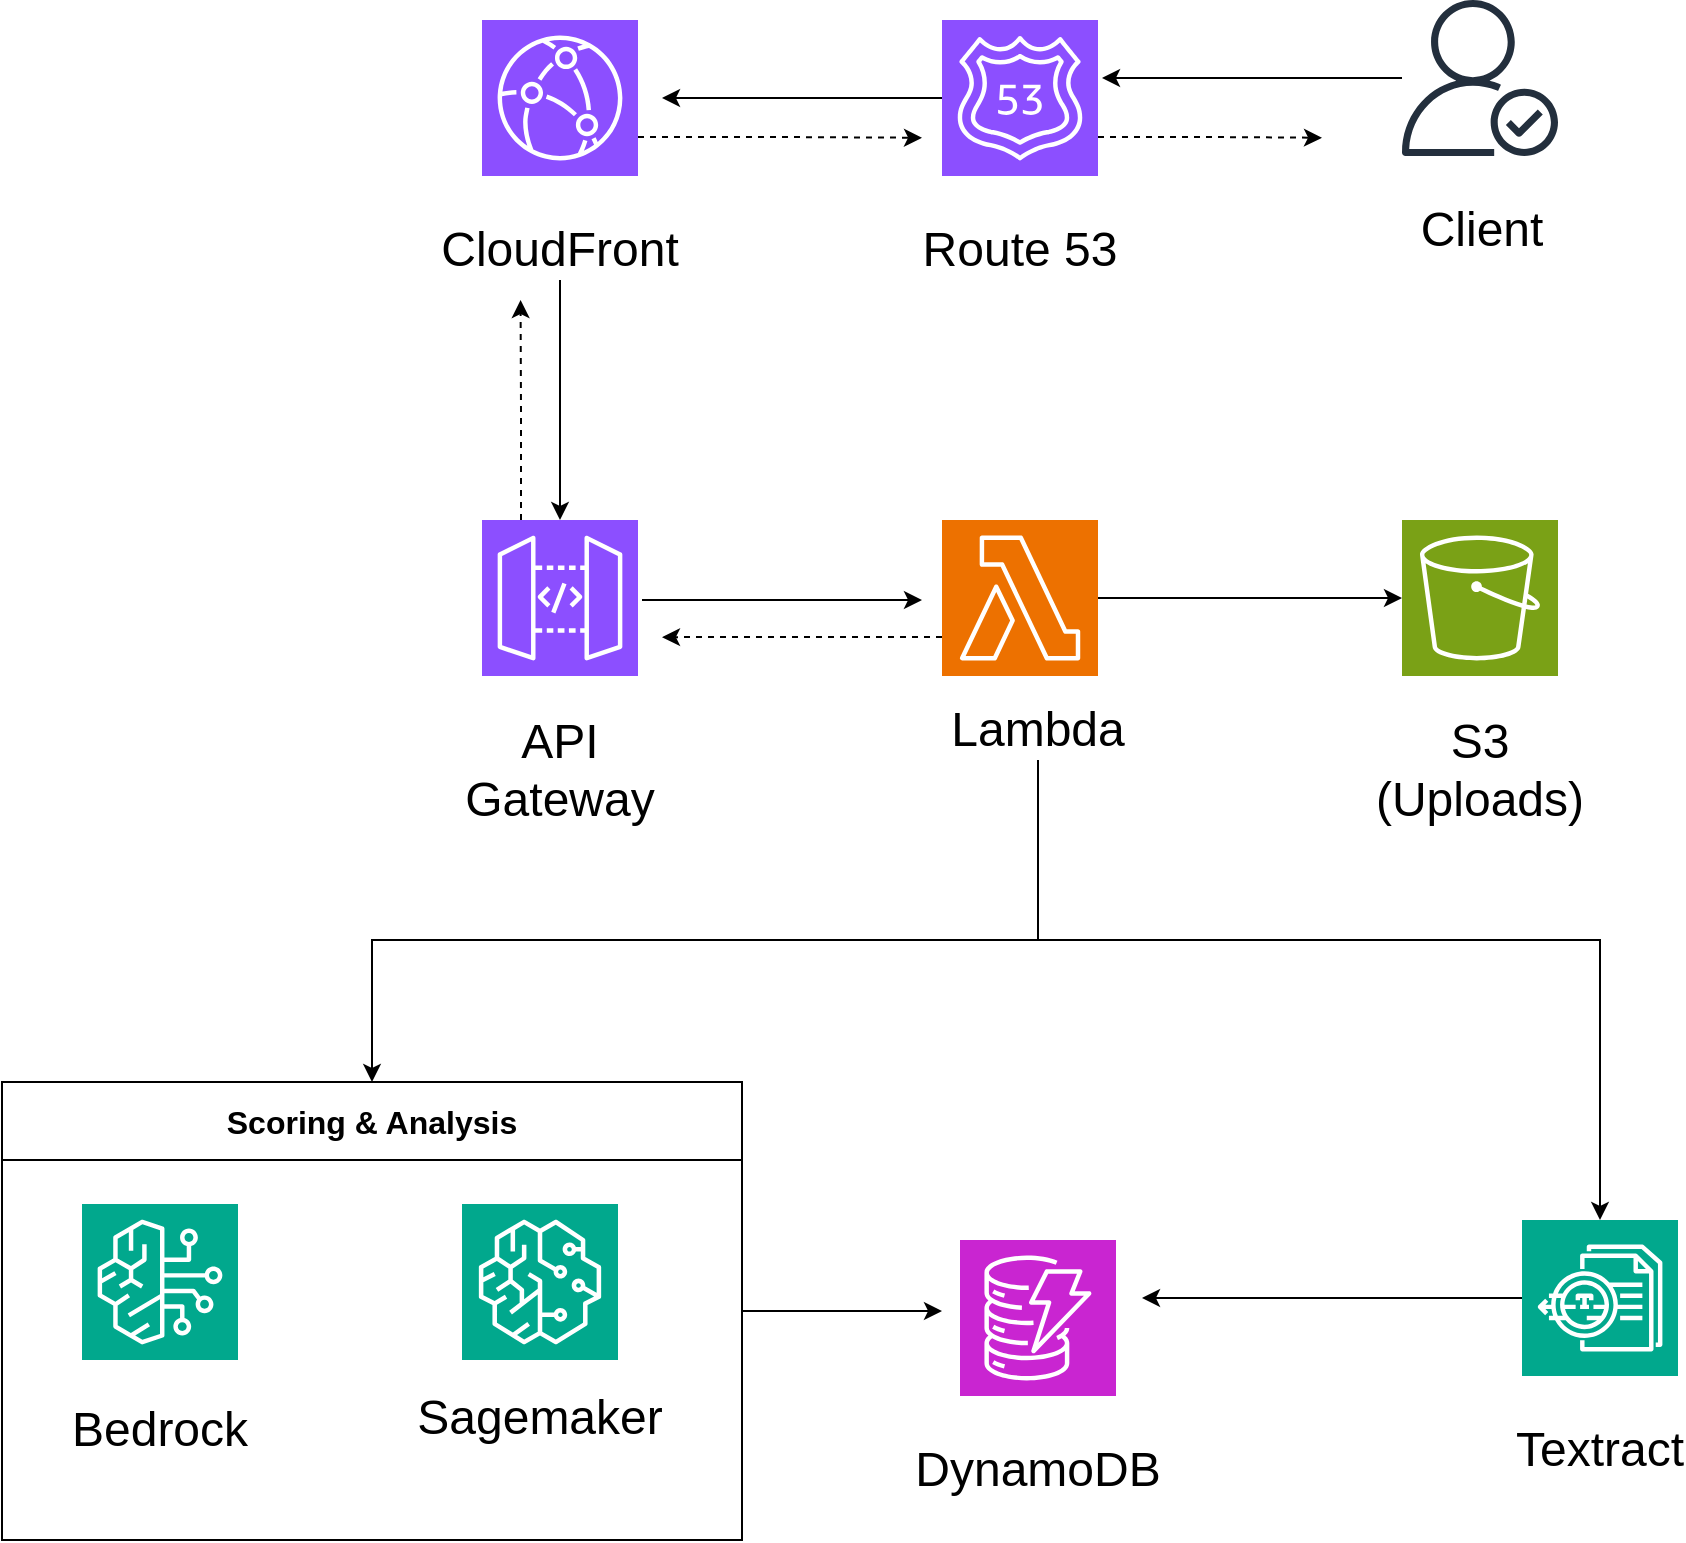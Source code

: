 <mxfile version="26.0.13">
  <diagram id="Ht1M8jgEwFfnCIfOTk4-" name="Page-1">
    <mxGraphModel dx="921" dy="1446" grid="1" gridSize="10" guides="1" tooltips="1" connect="1" arrows="1" fold="1" page="1" pageScale="1" pageWidth="1169" pageHeight="827" math="0" shadow="0">
      <root>
        <mxCell id="0" />
        <mxCell id="1" parent="0" />
        <mxCell id="ecQC0KXECeGRbHWp2cq--29" style="edgeStyle=orthogonalEdgeStyle;rounded=0;orthogonalLoop=1;jettySize=auto;html=1;" edge="1" parent="1" source="ecQC0KXECeGRbHWp2cq--1" target="ecQC0KXECeGRbHWp2cq--8">
          <mxGeometry relative="1" as="geometry" />
        </mxCell>
        <mxCell id="ecQC0KXECeGRbHWp2cq--43" style="edgeStyle=orthogonalEdgeStyle;rounded=0;orthogonalLoop=1;jettySize=auto;html=1;exitX=0;exitY=0.75;exitDx=0;exitDy=0;exitPerimeter=0;dashed=1;" edge="1" parent="1" source="ecQC0KXECeGRbHWp2cq--1">
          <mxGeometry relative="1" as="geometry">
            <mxPoint x="520" y="38.571" as="targetPoint" />
          </mxGeometry>
        </mxCell>
        <mxCell id="ecQC0KXECeGRbHWp2cq--1" value="" style="sketch=0;points=[[0,0,0],[0.25,0,0],[0.5,0,0],[0.75,0,0],[1,0,0],[0,1,0],[0.25,1,0],[0.5,1,0],[0.75,1,0],[1,1,0],[0,0.25,0],[0,0.5,0],[0,0.75,0],[1,0.25,0],[1,0.5,0],[1,0.75,0]];outlineConnect=0;fontColor=#232F3E;fillColor=#ED7100;strokeColor=#ffffff;dashed=0;verticalLabelPosition=bottom;verticalAlign=top;align=center;html=1;fontSize=12;fontStyle=0;aspect=fixed;shape=mxgraph.aws4.resourceIcon;resIcon=mxgraph.aws4.lambda;" vertex="1" parent="1">
          <mxGeometry x="660" y="-20" width="78" height="78" as="geometry" />
        </mxCell>
        <mxCell id="ecQC0KXECeGRbHWp2cq--64" style="edgeStyle=orthogonalEdgeStyle;rounded=0;orthogonalLoop=1;jettySize=auto;html=1;exitX=1;exitY=0.75;exitDx=0;exitDy=0;exitPerimeter=0;dashed=1;" edge="1" parent="1" source="ecQC0KXECeGRbHWp2cq--6">
          <mxGeometry relative="1" as="geometry">
            <mxPoint x="650" y="-211.13" as="targetPoint" />
          </mxGeometry>
        </mxCell>
        <mxCell id="ecQC0KXECeGRbHWp2cq--6" value="" style="sketch=0;points=[[0,0,0],[0.25,0,0],[0.5,0,0],[0.75,0,0],[1,0,0],[0,1,0],[0.25,1,0],[0.5,1,0],[0.75,1,0],[1,1,0],[0,0.25,0],[0,0.5,0],[0,0.75,0],[1,0.25,0],[1,0.5,0],[1,0.75,0]];outlineConnect=0;fontColor=#232F3E;fillColor=#8C4FFF;strokeColor=#ffffff;dashed=0;verticalLabelPosition=bottom;verticalAlign=top;align=center;html=1;fontSize=12;fontStyle=0;aspect=fixed;shape=mxgraph.aws4.resourceIcon;resIcon=mxgraph.aws4.cloudfront;" vertex="1" parent="1">
          <mxGeometry x="430" y="-270" width="78" height="78" as="geometry" />
        </mxCell>
        <mxCell id="ecQC0KXECeGRbHWp2cq--42" style="edgeStyle=orthogonalEdgeStyle;rounded=0;orthogonalLoop=1;jettySize=auto;html=1;exitX=0.25;exitY=0;exitDx=0;exitDy=0;exitPerimeter=0;dashed=1;" edge="1" parent="1" source="ecQC0KXECeGRbHWp2cq--7">
          <mxGeometry relative="1" as="geometry">
            <mxPoint x="449.286" y="-130" as="targetPoint" />
          </mxGeometry>
        </mxCell>
        <mxCell id="ecQC0KXECeGRbHWp2cq--7" value="" style="sketch=0;points=[[0,0,0],[0.25,0,0],[0.5,0,0],[0.75,0,0],[1,0,0],[0,1,0],[0.25,1,0],[0.5,1,0],[0.75,1,0],[1,1,0],[0,0.25,0],[0,0.5,0],[0,0.75,0],[1,0.25,0],[1,0.5,0],[1,0.75,0]];outlineConnect=0;fontColor=#232F3E;fillColor=#8C4FFF;strokeColor=#ffffff;dashed=0;verticalLabelPosition=bottom;verticalAlign=top;align=center;html=1;fontSize=12;fontStyle=0;aspect=fixed;shape=mxgraph.aws4.resourceIcon;resIcon=mxgraph.aws4.api_gateway;" vertex="1" parent="1">
          <mxGeometry x="430" y="-20" width="78" height="78" as="geometry" />
        </mxCell>
        <mxCell id="ecQC0KXECeGRbHWp2cq--8" value="" style="sketch=0;points=[[0,0,0],[0.25,0,0],[0.5,0,0],[0.75,0,0],[1,0,0],[0,1,0],[0.25,1,0],[0.5,1,0],[0.75,1,0],[1,1,0],[0,0.25,0],[0,0.5,0],[0,0.75,0],[1,0.25,0],[1,0.5,0],[1,0.75,0]];outlineConnect=0;fontColor=#232F3E;fillColor=#7AA116;strokeColor=#ffffff;dashed=0;verticalLabelPosition=bottom;verticalAlign=top;align=center;html=1;fontSize=12;fontStyle=0;aspect=fixed;shape=mxgraph.aws4.resourceIcon;resIcon=mxgraph.aws4.s3;" vertex="1" parent="1">
          <mxGeometry x="890" y="-20" width="78" height="78" as="geometry" />
        </mxCell>
        <mxCell id="ecQC0KXECeGRbHWp2cq--15" value="CloudFront" style="text;strokeColor=none;align=center;fillColor=none;html=1;verticalAlign=middle;whiteSpace=wrap;rounded=0;strokeWidth=18;fontSize=24;" vertex="1" parent="1">
          <mxGeometry x="439" y="-170" width="60" height="30" as="geometry" />
        </mxCell>
        <mxCell id="ecQC0KXECeGRbHWp2cq--16" value="API Gateway" style="text;strokeColor=none;align=center;fillColor=none;html=1;verticalAlign=middle;whiteSpace=wrap;rounded=0;strokeWidth=18;fontSize=24;" vertex="1" parent="1">
          <mxGeometry x="439" y="90" width="60" height="30" as="geometry" />
        </mxCell>
        <mxCell id="ecQC0KXECeGRbHWp2cq--47" style="edgeStyle=orthogonalEdgeStyle;rounded=0;orthogonalLoop=1;jettySize=auto;html=1;entryX=0.5;entryY=0;entryDx=0;entryDy=0;" edge="1" parent="1" source="ecQC0KXECeGRbHWp2cq--17" target="ecQC0KXECeGRbHWp2cq--46">
          <mxGeometry relative="1" as="geometry">
            <Array as="points">
              <mxPoint x="708" y="190" />
              <mxPoint x="375" y="190" />
            </Array>
          </mxGeometry>
        </mxCell>
        <mxCell id="ecQC0KXECeGRbHWp2cq--17" value="Lambda" style="text;strokeColor=none;align=center;fillColor=none;html=1;verticalAlign=middle;whiteSpace=wrap;rounded=0;strokeWidth=18;fontSize=24;" vertex="1" parent="1">
          <mxGeometry x="678" y="70" width="60" height="30" as="geometry" />
        </mxCell>
        <mxCell id="ecQC0KXECeGRbHWp2cq--18" value="S3 (Uploads)" style="text;strokeColor=none;align=center;fillColor=none;html=1;verticalAlign=middle;whiteSpace=wrap;rounded=0;strokeWidth=18;fontSize=24;" vertex="1" parent="1">
          <mxGeometry x="899" y="90" width="60" height="30" as="geometry" />
        </mxCell>
        <mxCell id="ecQC0KXECeGRbHWp2cq--27" value="" style="endArrow=classic;html=1;rounded=0;" edge="1" parent="1">
          <mxGeometry width="50" height="50" relative="1" as="geometry">
            <mxPoint x="510" y="20" as="sourcePoint" />
            <mxPoint x="650" y="20" as="targetPoint" />
          </mxGeometry>
        </mxCell>
        <mxCell id="ecQC0KXECeGRbHWp2cq--28" style="edgeStyle=orthogonalEdgeStyle;rounded=0;orthogonalLoop=1;jettySize=auto;html=1;entryX=0.5;entryY=0;entryDx=0;entryDy=0;entryPerimeter=0;" edge="1" parent="1" source="ecQC0KXECeGRbHWp2cq--15" target="ecQC0KXECeGRbHWp2cq--7">
          <mxGeometry relative="1" as="geometry" />
        </mxCell>
        <mxCell id="ecQC0KXECeGRbHWp2cq--30" value="" style="group" vertex="1" connectable="0" parent="1">
          <mxGeometry x="950" y="330" width="78" height="130" as="geometry" />
        </mxCell>
        <mxCell id="ecQC0KXECeGRbHWp2cq--52" style="edgeStyle=orthogonalEdgeStyle;rounded=0;orthogonalLoop=1;jettySize=auto;html=1;" edge="1" parent="ecQC0KXECeGRbHWp2cq--30" source="ecQC0KXECeGRbHWp2cq--9">
          <mxGeometry relative="1" as="geometry">
            <mxPoint x="-190" y="39" as="targetPoint" />
          </mxGeometry>
        </mxCell>
        <mxCell id="ecQC0KXECeGRbHWp2cq--9" value="" style="sketch=0;points=[[0,0,0],[0.25,0,0],[0.5,0,0],[0.75,0,0],[1,0,0],[0,1,0],[0.25,1,0],[0.5,1,0],[0.75,1,0],[1,1,0],[0,0.25,0],[0,0.5,0],[0,0.75,0],[1,0.25,0],[1,0.5,0],[1,0.75,0]];outlineConnect=0;fontColor=#232F3E;fillColor=#01A88D;strokeColor=#ffffff;dashed=0;verticalLabelPosition=bottom;verticalAlign=top;align=center;html=1;fontSize=12;fontStyle=0;aspect=fixed;shape=mxgraph.aws4.resourceIcon;resIcon=mxgraph.aws4.textract;" vertex="1" parent="ecQC0KXECeGRbHWp2cq--30">
          <mxGeometry width="78" height="78" as="geometry" />
        </mxCell>
        <mxCell id="ecQC0KXECeGRbHWp2cq--19" value="Textract" style="text;strokeColor=none;align=center;fillColor=none;html=1;verticalAlign=middle;whiteSpace=wrap;rounded=0;strokeWidth=18;fontSize=24;" vertex="1" parent="ecQC0KXECeGRbHWp2cq--30">
          <mxGeometry x="9" y="100" width="60" height="30" as="geometry" />
        </mxCell>
        <mxCell id="ecQC0KXECeGRbHWp2cq--33" value="" style="group" vertex="1" connectable="0" parent="1">
          <mxGeometry x="669" y="340" width="78" height="130" as="geometry" />
        </mxCell>
        <mxCell id="ecQC0KXECeGRbHWp2cq--2" value="" style="sketch=0;points=[[0,0,0],[0.25,0,0],[0.5,0,0],[0.75,0,0],[1,0,0],[0,1,0],[0.25,1,0],[0.5,1,0],[0.75,1,0],[1,1,0],[0,0.25,0],[0,0.5,0],[0,0.75,0],[1,0.25,0],[1,0.5,0],[1,0.75,0]];outlineConnect=0;fontColor=#232F3E;fillColor=#C925D1;strokeColor=#ffffff;dashed=0;verticalLabelPosition=bottom;verticalAlign=top;align=center;html=1;fontSize=12;fontStyle=0;aspect=fixed;shape=mxgraph.aws4.resourceIcon;resIcon=mxgraph.aws4.dynamodb;" vertex="1" parent="ecQC0KXECeGRbHWp2cq--33">
          <mxGeometry width="78" height="78" as="geometry" />
        </mxCell>
        <mxCell id="ecQC0KXECeGRbHWp2cq--22" value="DynamoDB" style="text;strokeColor=none;align=center;fillColor=none;html=1;verticalAlign=middle;whiteSpace=wrap;rounded=0;strokeWidth=18;fontSize=24;" vertex="1" parent="ecQC0KXECeGRbHWp2cq--33">
          <mxGeometry x="9" y="100" width="60" height="30" as="geometry" />
        </mxCell>
        <mxCell id="ecQC0KXECeGRbHWp2cq--35" style="edgeStyle=orthogonalEdgeStyle;rounded=0;orthogonalLoop=1;jettySize=auto;html=1;entryX=0.5;entryY=0;entryDx=0;entryDy=0;entryPerimeter=0;" edge="1" parent="1" source="ecQC0KXECeGRbHWp2cq--17" target="ecQC0KXECeGRbHWp2cq--9">
          <mxGeometry relative="1" as="geometry">
            <Array as="points">
              <mxPoint x="708" y="190" />
              <mxPoint x="989" y="190" />
            </Array>
          </mxGeometry>
        </mxCell>
        <mxCell id="ecQC0KXECeGRbHWp2cq--54" style="edgeStyle=orthogonalEdgeStyle;rounded=0;orthogonalLoop=1;jettySize=auto;html=1;" edge="1" parent="1" source="ecQC0KXECeGRbHWp2cq--46">
          <mxGeometry relative="1" as="geometry">
            <mxPoint x="660" y="375.5" as="targetPoint" />
          </mxGeometry>
        </mxCell>
        <mxCell id="ecQC0KXECeGRbHWp2cq--46" value="&lt;font style=&quot;font-size: 16px; line-height: 200%;&quot;&gt;Scoring &amp;amp; Analysis&lt;/font&gt;" style="swimlane;whiteSpace=wrap;html=1;startSize=39;" vertex="1" parent="1">
          <mxGeometry x="190" y="261" width="370" height="229" as="geometry" />
        </mxCell>
        <mxCell id="ecQC0KXECeGRbHWp2cq--34" value="" style="group" vertex="1" connectable="0" parent="ecQC0KXECeGRbHWp2cq--46">
          <mxGeometry x="40" y="61" width="78" height="128" as="geometry" />
        </mxCell>
        <mxCell id="ecQC0KXECeGRbHWp2cq--10" value="" style="sketch=0;points=[[0,0,0],[0.25,0,0],[0.5,0,0],[0.75,0,0],[1,0,0],[0,1,0],[0.25,1,0],[0.5,1,0],[0.75,1,0],[1,1,0],[0,0.25,0],[0,0.5,0],[0,0.75,0],[1,0.25,0],[1,0.5,0],[1,0.75,0]];outlineConnect=0;fontColor=#232F3E;fillColor=#01A88D;strokeColor=#ffffff;dashed=0;verticalLabelPosition=bottom;verticalAlign=top;align=center;html=1;fontSize=12;fontStyle=0;aspect=fixed;shape=mxgraph.aws4.resourceIcon;resIcon=mxgraph.aws4.bedrock;" vertex="1" parent="ecQC0KXECeGRbHWp2cq--34">
          <mxGeometry width="78" height="78" as="geometry" />
        </mxCell>
        <mxCell id="ecQC0KXECeGRbHWp2cq--20" value="Bedrock" style="text;strokeColor=none;align=center;fillColor=none;html=1;verticalAlign=middle;whiteSpace=wrap;rounded=0;strokeWidth=18;fontSize=24;" vertex="1" parent="ecQC0KXECeGRbHWp2cq--34">
          <mxGeometry x="9" y="98" width="60" height="30" as="geometry" />
        </mxCell>
        <mxCell id="ecQC0KXECeGRbHWp2cq--32" value="" style="group" vertex="1" connectable="0" parent="ecQC0KXECeGRbHWp2cq--46">
          <mxGeometry x="230" y="61" width="78" height="122" as="geometry" />
        </mxCell>
        <mxCell id="ecQC0KXECeGRbHWp2cq--11" value="" style="sketch=0;points=[[0,0,0],[0.25,0,0],[0.5,0,0],[0.75,0,0],[1,0,0],[0,1,0],[0.25,1,0],[0.5,1,0],[0.75,1,0],[1,1,0],[0,0.25,0],[0,0.5,0],[0,0.75,0],[1,0.25,0],[1,0.5,0],[1,0.75,0]];outlineConnect=0;fontColor=#232F3E;fillColor=#01A88D;strokeColor=#ffffff;dashed=0;verticalLabelPosition=bottom;verticalAlign=top;align=center;html=1;fontSize=12;fontStyle=0;aspect=fixed;shape=mxgraph.aws4.resourceIcon;resIcon=mxgraph.aws4.sagemaker;" vertex="1" parent="ecQC0KXECeGRbHWp2cq--32">
          <mxGeometry width="78" height="78" as="geometry" />
        </mxCell>
        <mxCell id="ecQC0KXECeGRbHWp2cq--21" value="Sagemaker" style="text;strokeColor=none;align=center;fillColor=none;html=1;verticalAlign=middle;whiteSpace=wrap;rounded=0;strokeWidth=18;fontSize=24;" vertex="1" parent="ecQC0KXECeGRbHWp2cq--32">
          <mxGeometry x="9" y="92" width="60" height="30" as="geometry" />
        </mxCell>
        <mxCell id="ecQC0KXECeGRbHWp2cq--58" value="" style="group" vertex="1" connectable="0" parent="1">
          <mxGeometry x="890" y="-280" width="78" height="130" as="geometry" />
        </mxCell>
        <mxCell id="ecQC0KXECeGRbHWp2cq--66" style="edgeStyle=orthogonalEdgeStyle;rounded=0;orthogonalLoop=1;jettySize=auto;html=1;" edge="1" parent="ecQC0KXECeGRbHWp2cq--58" source="ecQC0KXECeGRbHWp2cq--5">
          <mxGeometry relative="1" as="geometry">
            <mxPoint x="-150" y="39.0" as="targetPoint" />
          </mxGeometry>
        </mxCell>
        <mxCell id="ecQC0KXECeGRbHWp2cq--5" value="" style="sketch=0;outlineConnect=0;fontColor=#232F3E;gradientColor=none;fillColor=#232F3D;strokeColor=none;dashed=0;verticalLabelPosition=bottom;verticalAlign=top;align=center;html=1;fontSize=12;fontStyle=0;aspect=fixed;pointerEvents=1;shape=mxgraph.aws4.authenticated_user;" vertex="1" parent="ecQC0KXECeGRbHWp2cq--58">
          <mxGeometry width="78" height="78" as="geometry" />
        </mxCell>
        <mxCell id="ecQC0KXECeGRbHWp2cq--14" value="Client" style="text;strokeColor=none;align=center;fillColor=none;html=1;verticalAlign=middle;whiteSpace=wrap;rounded=0;strokeWidth=18;fontSize=24;" vertex="1" parent="ecQC0KXECeGRbHWp2cq--58">
          <mxGeometry x="10" y="100" width="60" height="30" as="geometry" />
        </mxCell>
        <mxCell id="ecQC0KXECeGRbHWp2cq--61" value="" style="group" vertex="1" connectable="0" parent="1">
          <mxGeometry x="639" y="-270" width="120" height="130" as="geometry" />
        </mxCell>
        <mxCell id="ecQC0KXECeGRbHWp2cq--63" style="edgeStyle=orthogonalEdgeStyle;rounded=0;orthogonalLoop=1;jettySize=auto;html=1;" edge="1" parent="ecQC0KXECeGRbHWp2cq--61" source="ecQC0KXECeGRbHWp2cq--59">
          <mxGeometry relative="1" as="geometry">
            <mxPoint x="-119" y="39" as="targetPoint" />
          </mxGeometry>
        </mxCell>
        <mxCell id="ecQC0KXECeGRbHWp2cq--65" style="edgeStyle=orthogonalEdgeStyle;rounded=0;orthogonalLoop=1;jettySize=auto;html=1;exitX=1;exitY=0.75;exitDx=0;exitDy=0;exitPerimeter=0;dashed=1;" edge="1" parent="ecQC0KXECeGRbHWp2cq--61" source="ecQC0KXECeGRbHWp2cq--59">
          <mxGeometry relative="1" as="geometry">
            <mxPoint x="211" y="58.87" as="targetPoint" />
          </mxGeometry>
        </mxCell>
        <mxCell id="ecQC0KXECeGRbHWp2cq--59" value="" style="sketch=0;points=[[0,0,0],[0.25,0,0],[0.5,0,0],[0.75,0,0],[1,0,0],[0,1,0],[0.25,1,0],[0.5,1,0],[0.75,1,0],[1,1,0],[0,0.25,0],[0,0.5,0],[0,0.75,0],[1,0.25,0],[1,0.5,0],[1,0.75,0]];outlineConnect=0;fontColor=#232F3E;fillColor=#8C4FFF;strokeColor=#ffffff;dashed=0;verticalLabelPosition=bottom;verticalAlign=top;align=center;html=1;fontSize=12;fontStyle=0;aspect=fixed;shape=mxgraph.aws4.resourceIcon;resIcon=mxgraph.aws4.route_53;" vertex="1" parent="ecQC0KXECeGRbHWp2cq--61">
          <mxGeometry x="21" width="78" height="78" as="geometry" />
        </mxCell>
        <mxCell id="ecQC0KXECeGRbHWp2cq--60" value="&lt;font style=&quot;font-size: 24px;&quot;&gt;Route 53&lt;/font&gt;" style="text;strokeColor=none;align=center;fillColor=none;html=1;verticalAlign=middle;whiteSpace=wrap;rounded=0;" vertex="1" parent="ecQC0KXECeGRbHWp2cq--61">
          <mxGeometry y="100" width="120" height="30" as="geometry" />
        </mxCell>
      </root>
    </mxGraphModel>
  </diagram>
</mxfile>
